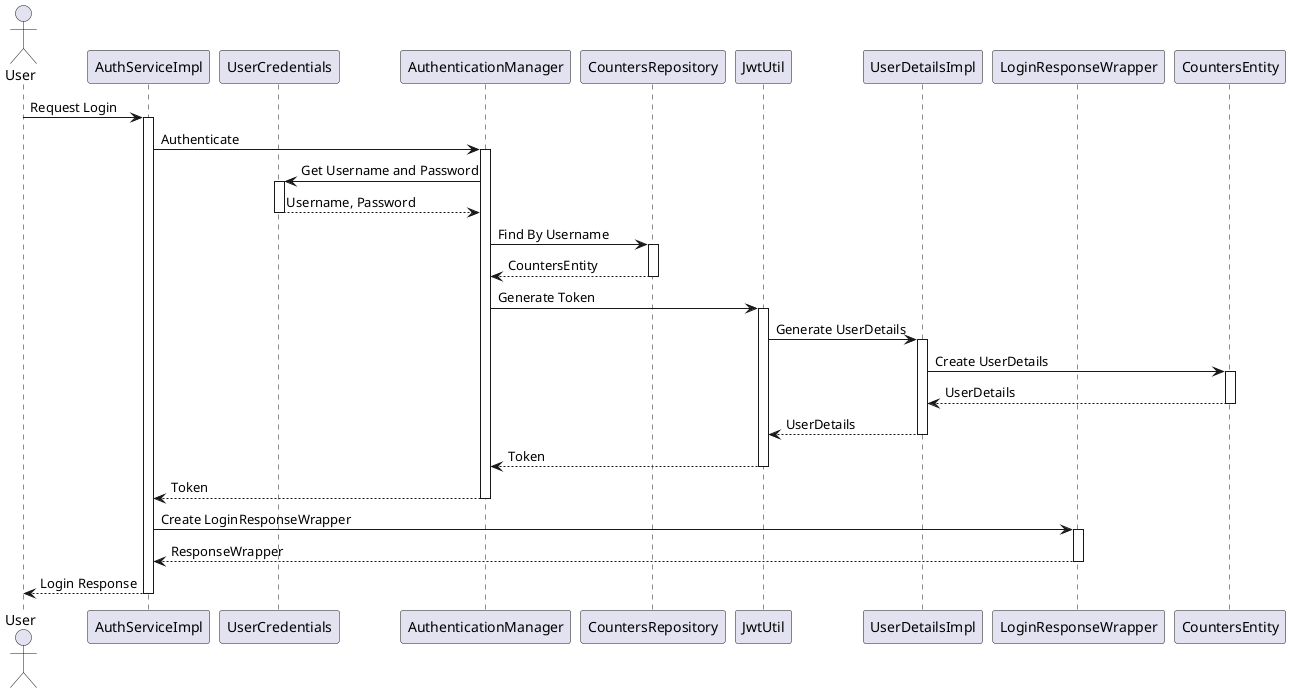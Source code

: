@startuml
'https://plantuml.com/sequence-diagram

actor User
participant AuthServiceImpl
participant UserCredentials
participant AuthenticationManager
participant CountersRepository
participant JwtUtil
participant UserDetailsImpl
participant LoginResponseWrapper
participant CountersEntity

User -> AuthServiceImpl: Request Login
activate AuthServiceImpl

AuthServiceImpl -> AuthenticationManager: Authenticate
activate AuthenticationManager
AuthenticationManager -> UserCredentials: Get Username and Password
activate UserCredentials
UserCredentials --> AuthenticationManager: Username, Password
deactivate UserCredentials

AuthenticationManager -> CountersRepository: Find By Username
activate CountersRepository
CountersRepository --> AuthenticationManager: CountersEntity
deactivate CountersRepository

AuthenticationManager -> JwtUtil: Generate Token
activate JwtUtil
JwtUtil -> UserDetailsImpl: Generate UserDetails
activate UserDetailsImpl
UserDetailsImpl -> CountersEntity: Create UserDetails
activate CountersEntity
CountersEntity --> UserDetailsImpl: UserDetails
deactivate CountersEntity
UserDetailsImpl --> JwtUtil: UserDetails
deactivate UserDetailsImpl
JwtUtil --> AuthenticationManager: Token
deactivate JwtUtil

AuthenticationManager --> AuthServiceImpl: Token
deactivate AuthenticationManager

AuthServiceImpl -> LoginResponseWrapper: Create LoginResponseWrapper
activate LoginResponseWrapper
LoginResponseWrapper --> AuthServiceImpl: ResponseWrapper
deactivate LoginResponseWrapper

AuthServiceImpl --> User: Login Response
deactivate AuthServiceImpl
@enduml